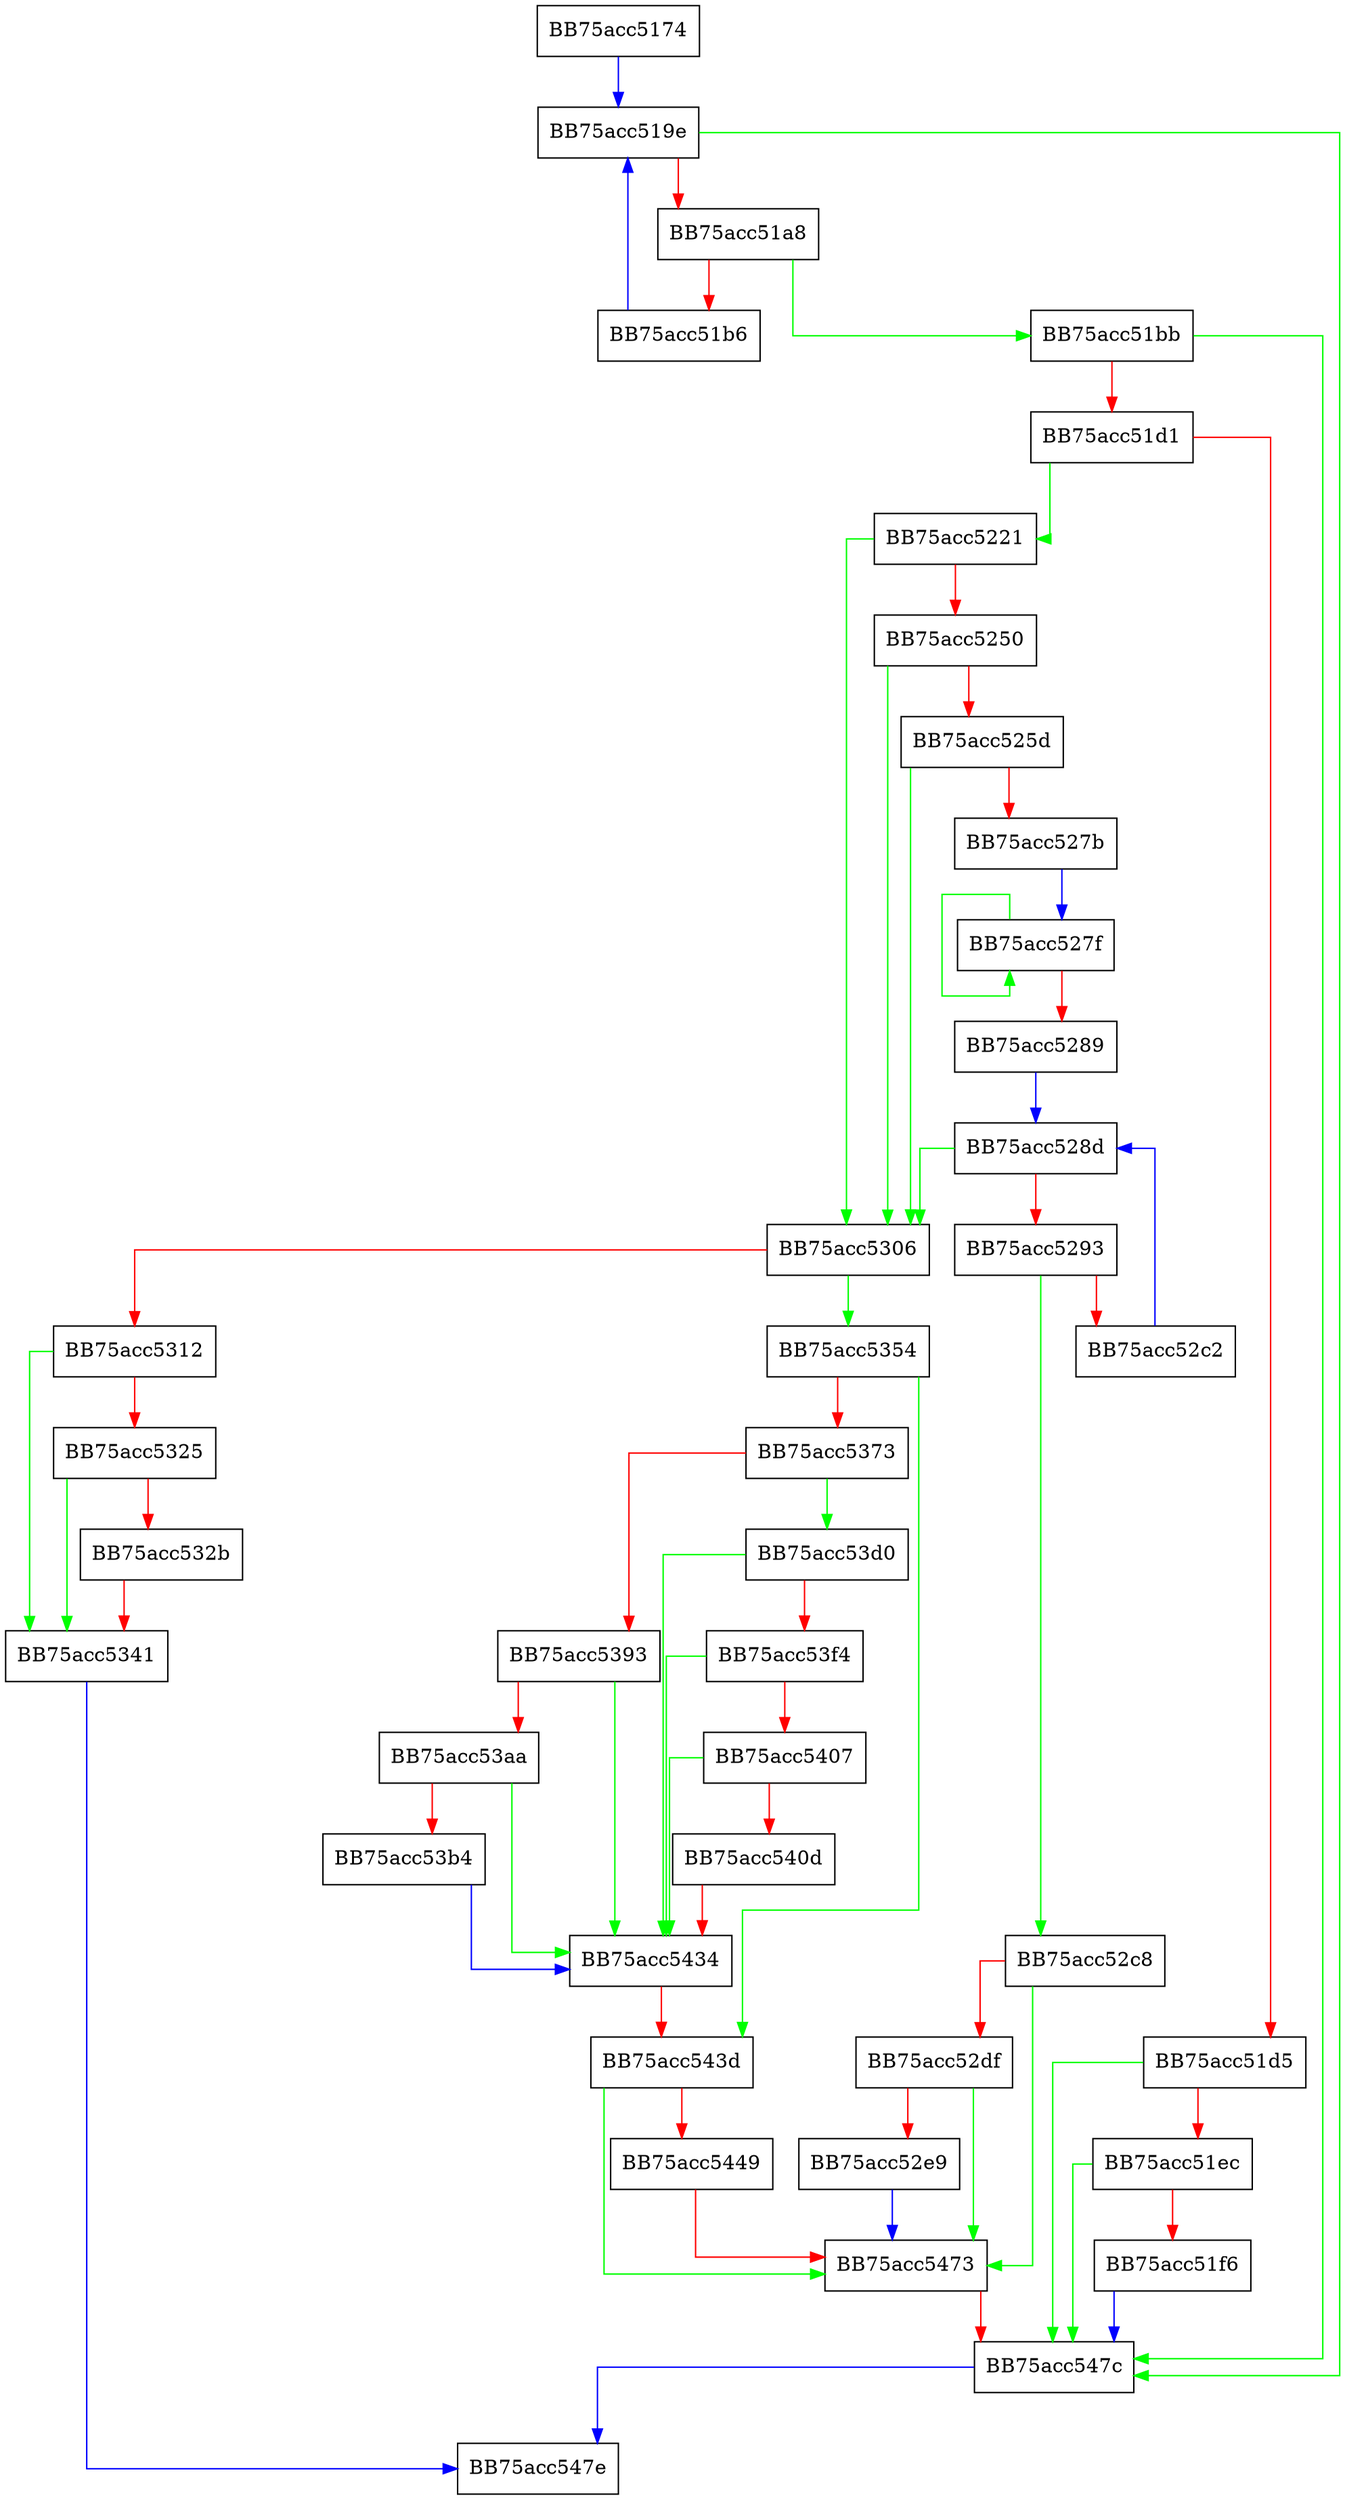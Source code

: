 digraph RemoveAttributeMap {
  node [shape="box"];
  graph [splines=ortho];
  BB75acc5174 -> BB75acc519e [color="blue"];
  BB75acc519e -> BB75acc547c [color="green"];
  BB75acc519e -> BB75acc51a8 [color="red"];
  BB75acc51a8 -> BB75acc51bb [color="green"];
  BB75acc51a8 -> BB75acc51b6 [color="red"];
  BB75acc51b6 -> BB75acc519e [color="blue"];
  BB75acc51bb -> BB75acc547c [color="green"];
  BB75acc51bb -> BB75acc51d1 [color="red"];
  BB75acc51d1 -> BB75acc5221 [color="green"];
  BB75acc51d1 -> BB75acc51d5 [color="red"];
  BB75acc51d5 -> BB75acc547c [color="green"];
  BB75acc51d5 -> BB75acc51ec [color="red"];
  BB75acc51ec -> BB75acc547c [color="green"];
  BB75acc51ec -> BB75acc51f6 [color="red"];
  BB75acc51f6 -> BB75acc547c [color="blue"];
  BB75acc5221 -> BB75acc5306 [color="green"];
  BB75acc5221 -> BB75acc5250 [color="red"];
  BB75acc5250 -> BB75acc5306 [color="green"];
  BB75acc5250 -> BB75acc525d [color="red"];
  BB75acc525d -> BB75acc5306 [color="green"];
  BB75acc525d -> BB75acc527b [color="red"];
  BB75acc527b -> BB75acc527f [color="blue"];
  BB75acc527f -> BB75acc527f [color="green"];
  BB75acc527f -> BB75acc5289 [color="red"];
  BB75acc5289 -> BB75acc528d [color="blue"];
  BB75acc528d -> BB75acc5306 [color="green"];
  BB75acc528d -> BB75acc5293 [color="red"];
  BB75acc5293 -> BB75acc52c8 [color="green"];
  BB75acc5293 -> BB75acc52c2 [color="red"];
  BB75acc52c2 -> BB75acc528d [color="blue"];
  BB75acc52c8 -> BB75acc5473 [color="green"];
  BB75acc52c8 -> BB75acc52df [color="red"];
  BB75acc52df -> BB75acc5473 [color="green"];
  BB75acc52df -> BB75acc52e9 [color="red"];
  BB75acc52e9 -> BB75acc5473 [color="blue"];
  BB75acc5306 -> BB75acc5354 [color="green"];
  BB75acc5306 -> BB75acc5312 [color="red"];
  BB75acc5312 -> BB75acc5341 [color="green"];
  BB75acc5312 -> BB75acc5325 [color="red"];
  BB75acc5325 -> BB75acc5341 [color="green"];
  BB75acc5325 -> BB75acc532b [color="red"];
  BB75acc532b -> BB75acc5341 [color="red"];
  BB75acc5341 -> BB75acc547e [color="blue"];
  BB75acc5354 -> BB75acc543d [color="green"];
  BB75acc5354 -> BB75acc5373 [color="red"];
  BB75acc5373 -> BB75acc53d0 [color="green"];
  BB75acc5373 -> BB75acc5393 [color="red"];
  BB75acc5393 -> BB75acc5434 [color="green"];
  BB75acc5393 -> BB75acc53aa [color="red"];
  BB75acc53aa -> BB75acc5434 [color="green"];
  BB75acc53aa -> BB75acc53b4 [color="red"];
  BB75acc53b4 -> BB75acc5434 [color="blue"];
  BB75acc53d0 -> BB75acc5434 [color="green"];
  BB75acc53d0 -> BB75acc53f4 [color="red"];
  BB75acc53f4 -> BB75acc5434 [color="green"];
  BB75acc53f4 -> BB75acc5407 [color="red"];
  BB75acc5407 -> BB75acc5434 [color="green"];
  BB75acc5407 -> BB75acc540d [color="red"];
  BB75acc540d -> BB75acc5434 [color="red"];
  BB75acc5434 -> BB75acc543d [color="red"];
  BB75acc543d -> BB75acc5473 [color="green"];
  BB75acc543d -> BB75acc5449 [color="red"];
  BB75acc5449 -> BB75acc5473 [color="red"];
  BB75acc5473 -> BB75acc547c [color="red"];
  BB75acc547c -> BB75acc547e [color="blue"];
}